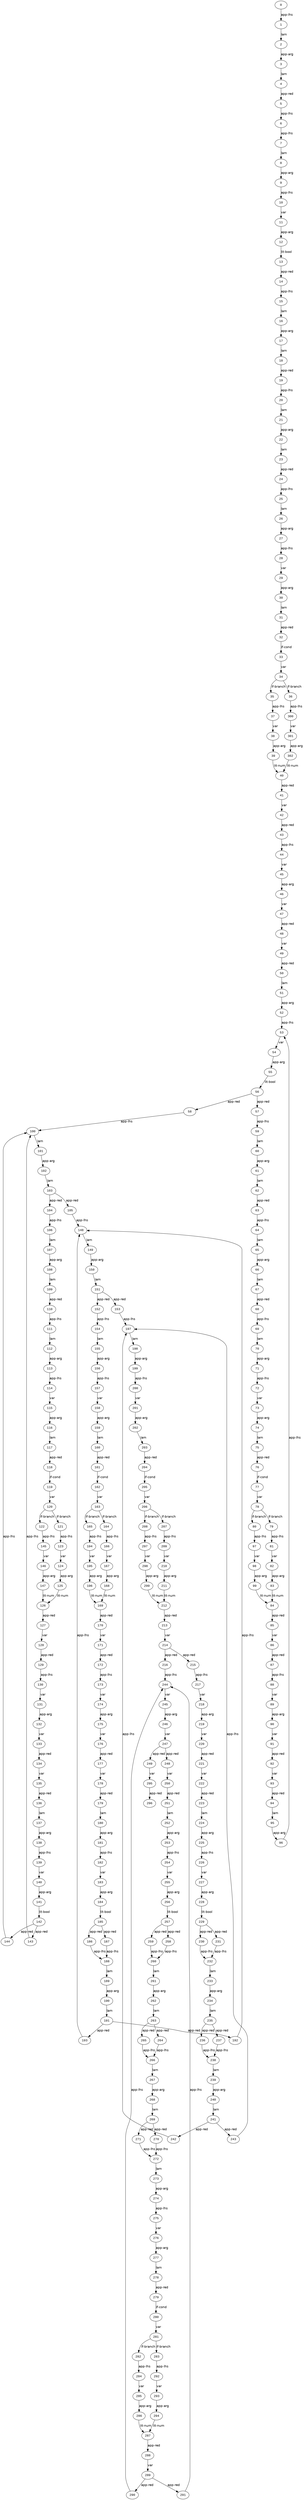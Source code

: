 digraph G {
  node [fontname = "Courier New"];
  edge [fontname = "helvetica"];
  0 -> 1 [label="app-lhs"];
  1 -> 2 [label="lam"];
  2 -> 3 [label="app-arg"];
  3 -> 4 [label="lam"];
  4 -> 5 [label="app-red"];
  5 -> 6 [label="app-lhs"];
  6 -> 7 [label="app-lhs"];
  7 -> 8 [label="lam"];
  8 -> 9 [label="app-arg"];
  9 -> 10 [label="app-lhs"];
  10 -> 11 [label="var"];
  11 -> 12 [label="app-arg"];
  12 -> 13 [label="lit-bool"];
  13 -> 14 [label="app-red"];
  14 -> 15 [label="app-lhs"];
  15 -> 16 [label="lam"];
  16 -> 17 [label="app-arg"];
  17 -> 18 [label="lam"];
  18 -> 19 [label="app-red"];
  19 -> 20 [label="app-lhs"];
  20 -> 21 [label="lam"];
  21 -> 22 [label="app-arg"];
  22 -> 23 [label="lam"];
  23 -> 24 [label="app-red"];
  24 -> 25 [label="app-lhs"];
  25 -> 26 [label="lam"];
  26 -> 27 [label="app-arg"];
  27 -> 28 [label="app-lhs"];
  28 -> 29 [label="var"];
  29 -> 30 [label="app-arg"];
  30 -> 31 [label="lam"];
  31 -> 32 [label="app-red"];
  32 -> 33 [label="if-cond"];
  33 -> 34 [label="var"];
  34 -> 35 [label="if-branch"];
  34 -> 36 [label="if-branch"];
  35 -> 37 [label="app-lhs"];
  37 -> 38 [label="var"];
  38 -> 39 [label="app-arg"];
  39 -> 40 [label="lit-num"];
  40 -> 41 [label="app-red"];
  41 -> 42 [label="var"];
  42 -> 43 [label="app-red"];
  43 -> 44 [label="app-lhs"];
  44 -> 45 [label="var"];
  45 -> 46 [label="app-arg"];
  46 -> 47 [label="var"];
  47 -> 48 [label="app-red"];
  48 -> 49 [label="var"];
  49 -> 50 [label="app-red"];
  50 -> 51 [label="lam"];
  51 -> 52 [label="app-arg"];
  52 -> 53 [label="app-lhs"];
  53 -> 54 [label="var"];
  54 -> 55 [label="app-arg"];
  55 -> 56 [label="lit-bool"];
  56 -> 57 [label="app-red"];
  56 -> 58 [label="app-red"];
  57 -> 59 [label="app-lhs"];
  59 -> 60 [label="lam"];
  60 -> 61 [label="app-arg"];
  61 -> 62 [label="lam"];
  62 -> 63 [label="app-red"];
  63 -> 64 [label="app-lhs"];
  64 -> 65 [label="lam"];
  65 -> 66 [label="app-arg"];
  66 -> 67 [label="lam"];
  67 -> 68 [label="app-red"];
  68 -> 69 [label="app-lhs"];
  69 -> 70 [label="lam"];
  70 -> 71 [label="app-arg"];
  71 -> 72 [label="app-lhs"];
  72 -> 73 [label="var"];
  73 -> 74 [label="app-arg"];
  74 -> 75 [label="lam"];
  75 -> 76 [label="app-red"];
  76 -> 77 [label="if-cond"];
  77 -> 78 [label="var"];
  78 -> 79 [label="if-branch"];
  78 -> 80 [label="if-branch"];
  79 -> 81 [label="app-lhs"];
  81 -> 82 [label="var"];
  82 -> 83 [label="app-arg"];
  83 -> 84 [label="lit-num"];
  84 -> 85 [label="app-red"];
  85 -> 86 [label="var"];
  86 -> 87 [label="app-red"];
  87 -> 88 [label="app-lhs"];
  88 -> 89 [label="var"];
  89 -> 90 [label="app-arg"];
  90 -> 91 [label="var"];
  91 -> 92 [label="app-red"];
  92 -> 93 [label="var"];
  93 -> 94 [label="app-red"];
  94 -> 95 [label="lam"];
  95 -> 96 [label="app-arg"];
  96 -> 53 [label="app-lhs"];
  80 -> 97 [label="app-lhs"];
  97 -> 98 [label="var"];
  98 -> 99 [label="app-arg"];
  99 -> 84 [label="lit-num"];
  58 -> 100 [label="app-lhs"];
  100 -> 101 [label="lam"];
  101 -> 102 [label="app-arg"];
  102 -> 103 [label="lam"];
  103 -> 104 [label="app-red"];
  103 -> 105 [label="app-red"];
  104 -> 106 [label="app-lhs"];
  106 -> 107 [label="lam"];
  107 -> 108 [label="app-arg"];
  108 -> 109 [label="lam"];
  109 -> 110 [label="app-red"];
  110 -> 111 [label="app-lhs"];
  111 -> 112 [label="lam"];
  112 -> 113 [label="app-arg"];
  113 -> 114 [label="app-lhs"];
  114 -> 115 [label="var"];
  115 -> 116 [label="app-arg"];
  116 -> 117 [label="lam"];
  117 -> 118 [label="app-red"];
  118 -> 119 [label="if-cond"];
  119 -> 120 [label="var"];
  120 -> 121 [label="if-branch"];
  120 -> 122 [label="if-branch"];
  121 -> 123 [label="app-lhs"];
  123 -> 124 [label="var"];
  124 -> 125 [label="app-arg"];
  125 -> 126 [label="lit-num"];
  126 -> 127 [label="app-red"];
  127 -> 128 [label="var"];
  128 -> 129 [label="app-red"];
  129 -> 130 [label="app-lhs"];
  130 -> 131 [label="var"];
  131 -> 132 [label="app-arg"];
  132 -> 133 [label="var"];
  133 -> 134 [label="app-red"];
  134 -> 135 [label="var"];
  135 -> 136 [label="app-red"];
  136 -> 137 [label="lam"];
  137 -> 138 [label="app-arg"];
  138 -> 139 [label="app-lhs"];
  139 -> 140 [label="var"];
  140 -> 141 [label="app-arg"];
  141 -> 142 [label="lit-bool"];
  142 -> 143 [label="app-red"];
  142 -> 144 [label="app-red"];
  143 -> 100 [label="app-lhs"];
  144 -> 100 [label="app-lhs"];
  122 -> 145 [label="app-lhs"];
  145 -> 146 [label="var"];
  146 -> 147 [label="app-arg"];
  147 -> 126 [label="lit-num"];
  105 -> 148 [label="app-lhs"];
  148 -> 149 [label="lam"];
  149 -> 150 [label="app-arg"];
  150 -> 151 [label="lam"];
  151 -> 152 [label="app-red"];
  151 -> 153 [label="app-red"];
  152 -> 154 [label="app-lhs"];
  154 -> 155 [label="lam"];
  155 -> 156 [label="app-arg"];
  156 -> 157 [label="app-lhs"];
  157 -> 158 [label="var"];
  158 -> 159 [label="app-arg"];
  159 -> 160 [label="lam"];
  160 -> 161 [label="app-red"];
  161 -> 162 [label="if-cond"];
  162 -> 163 [label="var"];
  163 -> 164 [label="if-branch"];
  163 -> 165 [label="if-branch"];
  164 -> 166 [label="app-lhs"];
  166 -> 167 [label="var"];
  167 -> 168 [label="app-arg"];
  168 -> 169 [label="lit-num"];
  169 -> 170 [label="app-red"];
  170 -> 171 [label="var"];
  171 -> 172 [label="app-red"];
  172 -> 173 [label="app-lhs"];
  173 -> 174 [label="var"];
  174 -> 175 [label="app-arg"];
  175 -> 176 [label="var"];
  176 -> 177 [label="app-red"];
  177 -> 178 [label="var"];
  178 -> 179 [label="app-red"];
  179 -> 180 [label="lam"];
  180 -> 181 [label="app-arg"];
  181 -> 182 [label="app-lhs"];
  182 -> 183 [label="var"];
  183 -> 184 [label="app-arg"];
  184 -> 185 [label="lit-bool"];
  185 -> 186 [label="app-red"];
  185 -> 187 [label="app-red"];
  186 -> 188 [label="app-lhs"];
  188 -> 189 [label="lam"];
  189 -> 190 [label="app-arg"];
  190 -> 191 [label="lam"];
  191 -> 192 [label="app-red"];
  191 -> 193 [label="app-red"];
  192 -> 148 [label="app-lhs"];
  193 -> 148 [label="app-lhs"];
  187 -> 188 [label="app-lhs"];
  165 -> 194 [label="app-lhs"];
  194 -> 195 [label="var"];
  195 -> 196 [label="app-arg"];
  196 -> 169 [label="lit-num"];
  153 -> 197 [label="app-lhs"];
  197 -> 198 [label="lam"];
  198 -> 199 [label="app-arg"];
  199 -> 200 [label="app-lhs"];
  200 -> 201 [label="var"];
  201 -> 202 [label="app-arg"];
  202 -> 203 [label="lam"];
  203 -> 204 [label="app-red"];
  204 -> 205 [label="if-cond"];
  205 -> 206 [label="var"];
  206 -> 207 [label="if-branch"];
  206 -> 208 [label="if-branch"];
  207 -> 209 [label="app-lhs"];
  209 -> 210 [label="var"];
  210 -> 211 [label="app-arg"];
  211 -> 212 [label="lit-num"];
  212 -> 213 [label="app-red"];
  213 -> 214 [label="var"];
  214 -> 215 [label="app-red"];
  214 -> 216 [label="app-red"];
  215 -> 217 [label="app-lhs"];
  217 -> 218 [label="var"];
  218 -> 219 [label="app-arg"];
  219 -> 220 [label="var"];
  220 -> 221 [label="app-red"];
  221 -> 222 [label="var"];
  222 -> 223 [label="app-red"];
  223 -> 224 [label="lam"];
  224 -> 225 [label="app-arg"];
  225 -> 226 [label="app-lhs"];
  226 -> 227 [label="var"];
  227 -> 228 [label="app-arg"];
  228 -> 229 [label="lit-bool"];
  229 -> 230 [label="app-red"];
  229 -> 231 [label="app-red"];
  230 -> 232 [label="app-lhs"];
  232 -> 233 [label="lam"];
  233 -> 234 [label="app-arg"];
  234 -> 235 [label="lam"];
  235 -> 236 [label="app-red"];
  235 -> 237 [label="app-red"];
  236 -> 238 [label="app-lhs"];
  238 -> 239 [label="lam"];
  239 -> 240 [label="app-arg"];
  240 -> 241 [label="lam"];
  241 -> 242 [label="app-red"];
  241 -> 243 [label="app-red"];
  242 -> 197 [label="app-lhs"];
  243 -> 197 [label="app-lhs"];
  237 -> 238 [label="app-lhs"];
  231 -> 232 [label="app-lhs"];
  216 -> 244 [label="app-lhs"];
  244 -> 245 [label="var"];
  245 -> 246 [label="app-arg"];
  246 -> 247 [label="var"];
  247 -> 248 [label="app-red"];
  247 -> 249 [label="app-red"];
  248 -> 250 [label="var"];
  250 -> 251 [label="app-red"];
  251 -> 252 [label="lam"];
  252 -> 253 [label="app-arg"];
  253 -> 254 [label="app-lhs"];
  254 -> 255 [label="var"];
  255 -> 256 [label="app-arg"];
  256 -> 257 [label="lit-bool"];
  257 -> 258 [label="app-red"];
  257 -> 259 [label="app-red"];
  258 -> 260 [label="app-lhs"];
  260 -> 261 [label="lam"];
  261 -> 262 [label="app-arg"];
  262 -> 263 [label="lam"];
  263 -> 264 [label="app-red"];
  263 -> 265 [label="app-red"];
  264 -> 266 [label="app-lhs"];
  266 -> 267 [label="lam"];
  267 -> 268 [label="app-arg"];
  268 -> 269 [label="lam"];
  269 -> 270 [label="app-red"];
  269 -> 271 [label="app-red"];
  270 -> 272 [label="app-lhs"];
  272 -> 273 [label="lam"];
  273 -> 274 [label="app-arg"];
  274 -> 275 [label="app-lhs"];
  275 -> 276 [label="var"];
  276 -> 277 [label="app-arg"];
  277 -> 278 [label="lam"];
  278 -> 279 [label="app-red"];
  279 -> 280 [label="if-cond"];
  280 -> 281 [label="var"];
  281 -> 282 [label="if-branch"];
  281 -> 283 [label="if-branch"];
  282 -> 284 [label="app-lhs"];
  284 -> 285 [label="var"];
  285 -> 286 [label="app-arg"];
  286 -> 287 [label="lit-num"];
  287 -> 288 [label="app-red"];
  288 -> 289 [label="var"];
  289 -> 290 [label="app-red"];
  289 -> 291 [label="app-red"];
  290 -> 244 [label="app-lhs"];
  291 -> 244 [label="app-lhs"];
  283 -> 292 [label="app-lhs"];
  292 -> 293 [label="var"];
  293 -> 294 [label="app-arg"];
  294 -> 287 [label="lit-num"];
  271 -> 272 [label="app-lhs"];
  265 -> 266 [label="app-lhs"];
  259 -> 260 [label="app-lhs"];
  249 -> 295 [label="var"];
  295 -> 296 [label="app-red"];
  208 -> 297 [label="app-lhs"];
  297 -> 298 [label="var"];
  298 -> 299 [label="app-arg"];
  299 -> 212 [label="lit-num"];
  36 -> 300 [label="app-lhs"];
  300 -> 301 [label="var"];
  301 -> 302 [label="app-arg"];
  302 -> 40 [label="lit-num"];
}
